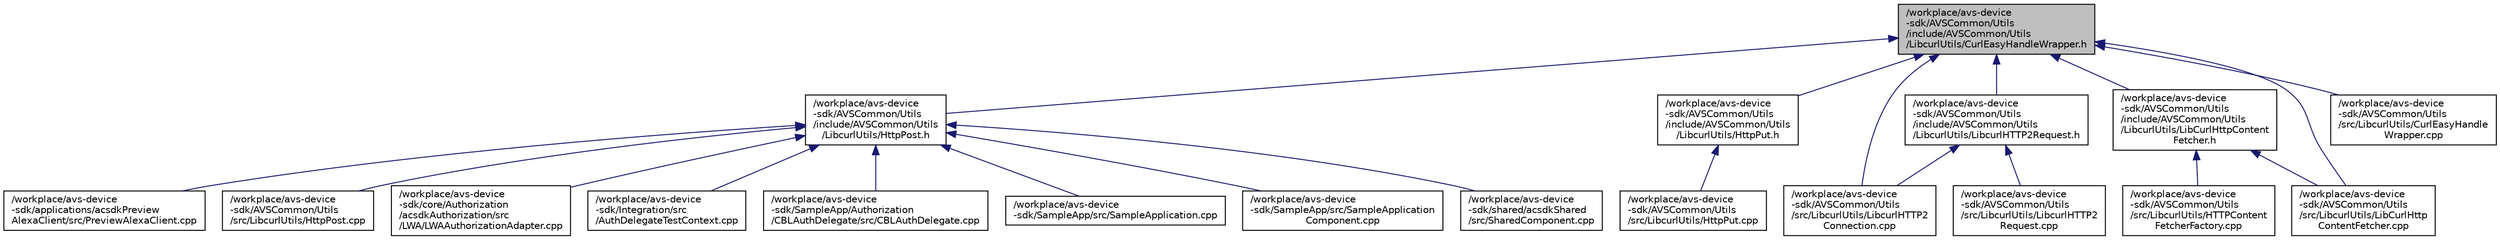digraph "/workplace/avs-device-sdk/AVSCommon/Utils/include/AVSCommon/Utils/LibcurlUtils/CurlEasyHandleWrapper.h"
{
  edge [fontname="Helvetica",fontsize="10",labelfontname="Helvetica",labelfontsize="10"];
  node [fontname="Helvetica",fontsize="10",shape=record];
  Node30 [label="/workplace/avs-device\l-sdk/AVSCommon/Utils\l/include/AVSCommon/Utils\l/LibcurlUtils/CurlEasyHandleWrapper.h",height=0.2,width=0.4,color="black", fillcolor="grey75", style="filled", fontcolor="black"];
  Node30 -> Node31 [dir="back",color="midnightblue",fontsize="10",style="solid",fontname="Helvetica"];
  Node31 [label="/workplace/avs-device\l-sdk/AVSCommon/Utils\l/include/AVSCommon/Utils\l/LibcurlUtils/HttpPost.h",height=0.2,width=0.4,color="black", fillcolor="white", style="filled",URL="$_http_post_8h.html"];
  Node31 -> Node32 [dir="back",color="midnightblue",fontsize="10",style="solid",fontname="Helvetica"];
  Node32 [label="/workplace/avs-device\l-sdk/applications/acsdkPreview\lAlexaClient/src/PreviewAlexaClient.cpp",height=0.2,width=0.4,color="black", fillcolor="white", style="filled",URL="$_preview_alexa_client_8cpp.html"];
  Node31 -> Node33 [dir="back",color="midnightblue",fontsize="10",style="solid",fontname="Helvetica"];
  Node33 [label="/workplace/avs-device\l-sdk/AVSCommon/Utils\l/src/LibcurlUtils/HttpPost.cpp",height=0.2,width=0.4,color="black", fillcolor="white", style="filled",URL="$_http_post_8cpp.html"];
  Node31 -> Node34 [dir="back",color="midnightblue",fontsize="10",style="solid",fontname="Helvetica"];
  Node34 [label="/workplace/avs-device\l-sdk/core/Authorization\l/acsdkAuthorization/src\l/LWA/LWAAuthorizationAdapter.cpp",height=0.2,width=0.4,color="black", fillcolor="white", style="filled",URL="$_l_w_a_authorization_adapter_8cpp.html"];
  Node31 -> Node35 [dir="back",color="midnightblue",fontsize="10",style="solid",fontname="Helvetica"];
  Node35 [label="/workplace/avs-device\l-sdk/Integration/src\l/AuthDelegateTestContext.cpp",height=0.2,width=0.4,color="black", fillcolor="white", style="filled",URL="$_auth_delegate_test_context_8cpp.html"];
  Node31 -> Node36 [dir="back",color="midnightblue",fontsize="10",style="solid",fontname="Helvetica"];
  Node36 [label="/workplace/avs-device\l-sdk/SampleApp/Authorization\l/CBLAuthDelegate/src/CBLAuthDelegate.cpp",height=0.2,width=0.4,color="black", fillcolor="white", style="filled",URL="$_c_b_l_auth_delegate_8cpp.html"];
  Node31 -> Node37 [dir="back",color="midnightblue",fontsize="10",style="solid",fontname="Helvetica"];
  Node37 [label="/workplace/avs-device\l-sdk/SampleApp/src/SampleApplication.cpp",height=0.2,width=0.4,color="black", fillcolor="white", style="filled",URL="$_sample_application_8cpp.html"];
  Node31 -> Node38 [dir="back",color="midnightblue",fontsize="10",style="solid",fontname="Helvetica"];
  Node38 [label="/workplace/avs-device\l-sdk/SampleApp/src/SampleApplication\lComponent.cpp",height=0.2,width=0.4,color="black", fillcolor="white", style="filled",URL="$_sample_application_component_8cpp.html"];
  Node31 -> Node39 [dir="back",color="midnightblue",fontsize="10",style="solid",fontname="Helvetica"];
  Node39 [label="/workplace/avs-device\l-sdk/shared/acsdkShared\l/src/SharedComponent.cpp",height=0.2,width=0.4,color="black", fillcolor="white", style="filled",URL="$_shared_component_8cpp.html"];
  Node30 -> Node40 [dir="back",color="midnightblue",fontsize="10",style="solid",fontname="Helvetica"];
  Node40 [label="/workplace/avs-device\l-sdk/AVSCommon/Utils\l/include/AVSCommon/Utils\l/LibcurlUtils/HttpPut.h",height=0.2,width=0.4,color="black", fillcolor="white", style="filled",URL="$_http_put_8h.html"];
  Node40 -> Node41 [dir="back",color="midnightblue",fontsize="10",style="solid",fontname="Helvetica"];
  Node41 [label="/workplace/avs-device\l-sdk/AVSCommon/Utils\l/src/LibcurlUtils/HttpPut.cpp",height=0.2,width=0.4,color="black", fillcolor="white", style="filled",URL="$_http_put_8cpp.html"];
  Node30 -> Node42 [dir="back",color="midnightblue",fontsize="10",style="solid",fontname="Helvetica"];
  Node42 [label="/workplace/avs-device\l-sdk/AVSCommon/Utils\l/include/AVSCommon/Utils\l/LibcurlUtils/LibcurlHTTP2Request.h",height=0.2,width=0.4,color="black", fillcolor="white", style="filled",URL="$_libcurl_h_t_t_p2_request_8h.html"];
  Node42 -> Node43 [dir="back",color="midnightblue",fontsize="10",style="solid",fontname="Helvetica"];
  Node43 [label="/workplace/avs-device\l-sdk/AVSCommon/Utils\l/src/LibcurlUtils/LibcurlHTTP2\lConnection.cpp",height=0.2,width=0.4,color="black", fillcolor="white", style="filled",URL="$_libcurl_h_t_t_p2_connection_8cpp.html"];
  Node42 -> Node44 [dir="back",color="midnightblue",fontsize="10",style="solid",fontname="Helvetica"];
  Node44 [label="/workplace/avs-device\l-sdk/AVSCommon/Utils\l/src/LibcurlUtils/LibcurlHTTP2\lRequest.cpp",height=0.2,width=0.4,color="black", fillcolor="white", style="filled",URL="$_libcurl_h_t_t_p2_request_8cpp.html"];
  Node30 -> Node45 [dir="back",color="midnightblue",fontsize="10",style="solid",fontname="Helvetica"];
  Node45 [label="/workplace/avs-device\l-sdk/AVSCommon/Utils\l/include/AVSCommon/Utils\l/LibcurlUtils/LibCurlHttpContent\lFetcher.h",height=0.2,width=0.4,color="black", fillcolor="white", style="filled",URL="$_lib_curl_http_content_fetcher_8h.html"];
  Node45 -> Node46 [dir="back",color="midnightblue",fontsize="10",style="solid",fontname="Helvetica"];
  Node46 [label="/workplace/avs-device\l-sdk/AVSCommon/Utils\l/src/LibcurlUtils/HTTPContent\lFetcherFactory.cpp",height=0.2,width=0.4,color="black", fillcolor="white", style="filled",URL="$_h_t_t_p_content_fetcher_factory_8cpp.html"];
  Node45 -> Node47 [dir="back",color="midnightblue",fontsize="10",style="solid",fontname="Helvetica"];
  Node47 [label="/workplace/avs-device\l-sdk/AVSCommon/Utils\l/src/LibcurlUtils/LibCurlHttp\lContentFetcher.cpp",height=0.2,width=0.4,color="black", fillcolor="white", style="filled",URL="$_lib_curl_http_content_fetcher_8cpp.html"];
  Node30 -> Node48 [dir="back",color="midnightblue",fontsize="10",style="solid",fontname="Helvetica"];
  Node48 [label="/workplace/avs-device\l-sdk/AVSCommon/Utils\l/src/LibcurlUtils/CurlEasyHandle\lWrapper.cpp",height=0.2,width=0.4,color="black", fillcolor="white", style="filled",URL="$_curl_easy_handle_wrapper_8cpp.html"];
  Node30 -> Node43 [dir="back",color="midnightblue",fontsize="10",style="solid",fontname="Helvetica"];
  Node30 -> Node47 [dir="back",color="midnightblue",fontsize="10",style="solid",fontname="Helvetica"];
}
